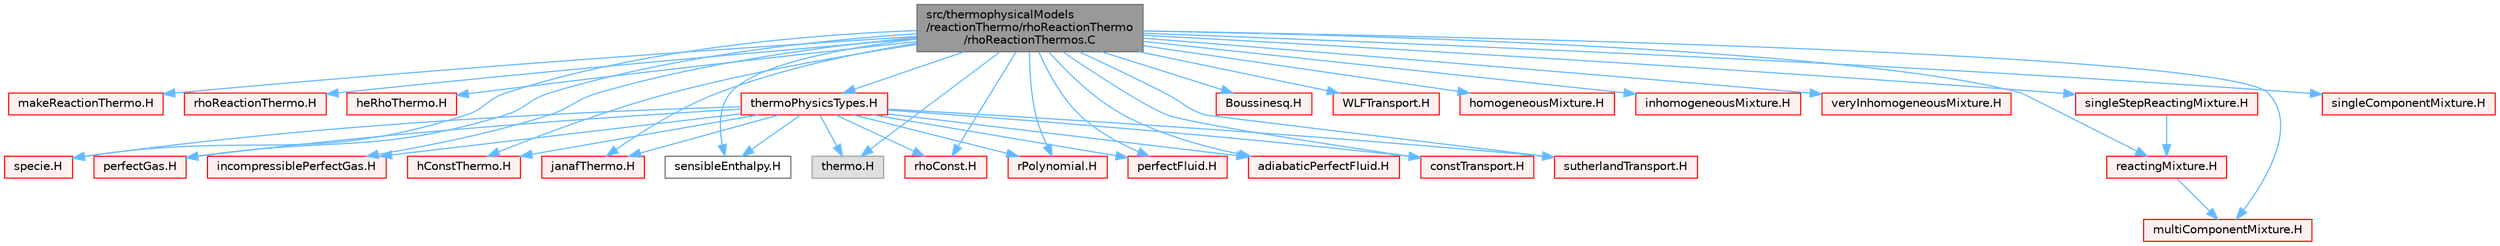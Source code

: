 digraph "src/thermophysicalModels/reactionThermo/rhoReactionThermo/rhoReactionThermos.C"
{
 // LATEX_PDF_SIZE
  bgcolor="transparent";
  edge [fontname=Helvetica,fontsize=10,labelfontname=Helvetica,labelfontsize=10];
  node [fontname=Helvetica,fontsize=10,shape=box,height=0.2,width=0.4];
  Node1 [id="Node000001",label="src/thermophysicalModels\l/reactionThermo/rhoReactionThermo\l/rhoReactionThermos.C",height=0.2,width=0.4,color="gray40", fillcolor="grey60", style="filled", fontcolor="black",tooltip=" "];
  Node1 -> Node2 [id="edge1_Node000001_Node000002",color="steelblue1",style="solid",tooltip=" "];
  Node2 [id="Node000002",label="makeReactionThermo.H",height=0.2,width=0.4,color="red", fillcolor="#FFF0F0", style="filled",URL="$makeReactionThermo_8H.html",tooltip=" "];
  Node1 -> Node387 [id="edge2_Node000001_Node000387",color="steelblue1",style="solid",tooltip=" "];
  Node387 [id="Node000387",label="rhoReactionThermo.H",height=0.2,width=0.4,color="red", fillcolor="#FFF0F0", style="filled",URL="$rhoReactionThermo_8H.html",tooltip=" "];
  Node1 -> Node398 [id="edge3_Node000001_Node000398",color="steelblue1",style="solid",tooltip=" "];
  Node398 [id="Node000398",label="heRhoThermo.H",height=0.2,width=0.4,color="red", fillcolor="#FFF0F0", style="filled",URL="$heRhoThermo_8H.html",tooltip=" "];
  Node1 -> Node400 [id="edge4_Node000001_Node000400",color="steelblue1",style="solid",tooltip=" "];
  Node400 [id="Node000400",label="specie.H",height=0.2,width=0.4,color="red", fillcolor="#FFF0F0", style="filled",URL="$specie_8H.html",tooltip=" "];
  Node1 -> Node403 [id="edge5_Node000001_Node000403",color="steelblue1",style="solid",tooltip=" "];
  Node403 [id="Node000403",label="perfectGas.H",height=0.2,width=0.4,color="red", fillcolor="#FFF0F0", style="filled",URL="$perfectGas_8H.html",tooltip=" "];
  Node1 -> Node405 [id="edge6_Node000001_Node000405",color="steelblue1",style="solid",tooltip=" "];
  Node405 [id="Node000405",label="incompressiblePerfectGas.H",height=0.2,width=0.4,color="red", fillcolor="#FFF0F0", style="filled",URL="$incompressiblePerfectGas_8H.html",tooltip=" "];
  Node1 -> Node407 [id="edge7_Node000001_Node000407",color="steelblue1",style="solid",tooltip=" "];
  Node407 [id="Node000407",label="hConstThermo.H",height=0.2,width=0.4,color="red", fillcolor="#FFF0F0", style="filled",URL="$hConstThermo_8H.html",tooltip=" "];
  Node1 -> Node410 [id="edge8_Node000001_Node000410",color="steelblue1",style="solid",tooltip=" "];
  Node410 [id="Node000410",label="janafThermo.H",height=0.2,width=0.4,color="red", fillcolor="#FFF0F0", style="filled",URL="$janafThermo_8H.html",tooltip=" "];
  Node1 -> Node412 [id="edge9_Node000001_Node000412",color="steelblue1",style="solid",tooltip=" "];
  Node412 [id="Node000412",label="sensibleEnthalpy.H",height=0.2,width=0.4,color="grey40", fillcolor="white", style="filled",URL="$sensibleEnthalpy_8H.html",tooltip=" "];
  Node1 -> Node413 [id="edge10_Node000001_Node000413",color="steelblue1",style="solid",tooltip=" "];
  Node413 [id="Node000413",label="thermo.H",height=0.2,width=0.4,color="grey60", fillcolor="#E0E0E0", style="filled",tooltip=" "];
  Node1 -> Node414 [id="edge11_Node000001_Node000414",color="steelblue1",style="solid",tooltip=" "];
  Node414 [id="Node000414",label="rhoConst.H",height=0.2,width=0.4,color="red", fillcolor="#FFF0F0", style="filled",URL="$rhoConst_8H.html",tooltip=" "];
  Node1 -> Node416 [id="edge12_Node000001_Node000416",color="steelblue1",style="solid",tooltip=" "];
  Node416 [id="Node000416",label="rPolynomial.H",height=0.2,width=0.4,color="red", fillcolor="#FFF0F0", style="filled",URL="$rPolynomial_8H.html",tooltip=" "];
  Node1 -> Node418 [id="edge13_Node000001_Node000418",color="steelblue1",style="solid",tooltip=" "];
  Node418 [id="Node000418",label="perfectFluid.H",height=0.2,width=0.4,color="red", fillcolor="#FFF0F0", style="filled",URL="$perfectFluid_8H.html",tooltip=" "];
  Node1 -> Node420 [id="edge14_Node000001_Node000420",color="steelblue1",style="solid",tooltip=" "];
  Node420 [id="Node000420",label="adiabaticPerfectFluid.H",height=0.2,width=0.4,color="red", fillcolor="#FFF0F0", style="filled",URL="$adiabaticPerfectFluid_8H.html",tooltip=" "];
  Node1 -> Node422 [id="edge15_Node000001_Node000422",color="steelblue1",style="solid",tooltip=" "];
  Node422 [id="Node000422",label="Boussinesq.H",height=0.2,width=0.4,color="red", fillcolor="#FFF0F0", style="filled",URL="$Boussinesq_8H.html",tooltip=" "];
  Node1 -> Node424 [id="edge16_Node000001_Node000424",color="steelblue1",style="solid",tooltip=" "];
  Node424 [id="Node000424",label="constTransport.H",height=0.2,width=0.4,color="red", fillcolor="#FFF0F0", style="filled",URL="$constTransport_8H.html",tooltip=" "];
  Node1 -> Node426 [id="edge17_Node000001_Node000426",color="steelblue1",style="solid",tooltip=" "];
  Node426 [id="Node000426",label="sutherlandTransport.H",height=0.2,width=0.4,color="red", fillcolor="#FFF0F0", style="filled",URL="$sutherlandTransport_8H.html",tooltip=" "];
  Node1 -> Node428 [id="edge18_Node000001_Node000428",color="steelblue1",style="solid",tooltip=" "];
  Node428 [id="Node000428",label="WLFTransport.H",height=0.2,width=0.4,color="red", fillcolor="#FFF0F0", style="filled",URL="$WLFTransport_8H.html",tooltip=" "];
  Node1 -> Node430 [id="edge19_Node000001_Node000430",color="steelblue1",style="solid",tooltip=" "];
  Node430 [id="Node000430",label="homogeneousMixture.H",height=0.2,width=0.4,color="red", fillcolor="#FFF0F0", style="filled",URL="$homogeneousMixture_8H.html",tooltip=" "];
  Node1 -> Node433 [id="edge20_Node000001_Node000433",color="steelblue1",style="solid",tooltip=" "];
  Node433 [id="Node000433",label="inhomogeneousMixture.H",height=0.2,width=0.4,color="red", fillcolor="#FFF0F0", style="filled",URL="$inhomogeneousMixture_8H.html",tooltip=" "];
  Node1 -> Node434 [id="edge21_Node000001_Node000434",color="steelblue1",style="solid",tooltip=" "];
  Node434 [id="Node000434",label="veryInhomogeneousMixture.H",height=0.2,width=0.4,color="red", fillcolor="#FFF0F0", style="filled",URL="$veryInhomogeneousMixture_8H.html",tooltip=" "];
  Node1 -> Node435 [id="edge22_Node000001_Node000435",color="steelblue1",style="solid",tooltip=" "];
  Node435 [id="Node000435",label="multiComponentMixture.H",height=0.2,width=0.4,color="red", fillcolor="#FFF0F0", style="filled",URL="$multiComponentMixture_8H.html",tooltip=" "];
  Node1 -> Node438 [id="edge23_Node000001_Node000438",color="steelblue1",style="solid",tooltip=" "];
  Node438 [id="Node000438",label="reactingMixture.H",height=0.2,width=0.4,color="red", fillcolor="#FFF0F0", style="filled",URL="$reactingMixture_8H.html",tooltip=" "];
  Node438 -> Node435 [id="edge24_Node000438_Node000435",color="steelblue1",style="solid",tooltip=" "];
  Node1 -> Node443 [id="edge25_Node000001_Node000443",color="steelblue1",style="solid",tooltip=" "];
  Node443 [id="Node000443",label="singleStepReactingMixture.H",height=0.2,width=0.4,color="red", fillcolor="#FFF0F0", style="filled",URL="$singleStepReactingMixture_8H.html",tooltip=" "];
  Node443 -> Node438 [id="edge26_Node000443_Node000438",color="steelblue1",style="solid",tooltip=" "];
  Node1 -> Node445 [id="edge27_Node000001_Node000445",color="steelblue1",style="solid",tooltip=" "];
  Node445 [id="Node000445",label="singleComponentMixture.H",height=0.2,width=0.4,color="red", fillcolor="#FFF0F0", style="filled",URL="$singleComponentMixture_8H.html",tooltip=" "];
  Node1 -> Node446 [id="edge28_Node000001_Node000446",color="steelblue1",style="solid",tooltip=" "];
  Node446 [id="Node000446",label="thermoPhysicsTypes.H",height=0.2,width=0.4,color="red", fillcolor="#FFF0F0", style="filled",URL="$thermoPhysicsTypes_8H.html",tooltip="Type definitions for thermo-physics models."];
  Node446 -> Node400 [id="edge29_Node000446_Node000400",color="steelblue1",style="solid",tooltip=" "];
  Node446 -> Node403 [id="edge30_Node000446_Node000403",color="steelblue1",style="solid",tooltip=" "];
  Node446 -> Node405 [id="edge31_Node000446_Node000405",color="steelblue1",style="solid",tooltip=" "];
  Node446 -> Node416 [id="edge32_Node000446_Node000416",color="steelblue1",style="solid",tooltip=" "];
  Node446 -> Node418 [id="edge33_Node000446_Node000418",color="steelblue1",style="solid",tooltip=" "];
  Node446 -> Node420 [id="edge34_Node000446_Node000420",color="steelblue1",style="solid",tooltip=" "];
  Node446 -> Node414 [id="edge35_Node000446_Node000414",color="steelblue1",style="solid",tooltip=" "];
  Node446 -> Node407 [id="edge36_Node000446_Node000407",color="steelblue1",style="solid",tooltip=" "];
  Node446 -> Node410 [id="edge37_Node000446_Node000410",color="steelblue1",style="solid",tooltip=" "];
  Node446 -> Node412 [id="edge38_Node000446_Node000412",color="steelblue1",style="solid",tooltip=" "];
  Node446 -> Node413 [id="edge39_Node000446_Node000413",color="steelblue1",style="solid",tooltip=" "];
  Node446 -> Node426 [id="edge40_Node000446_Node000426",color="steelblue1",style="solid",tooltip=" "];
  Node446 -> Node424 [id="edge41_Node000446_Node000424",color="steelblue1",style="solid",tooltip=" "];
}
